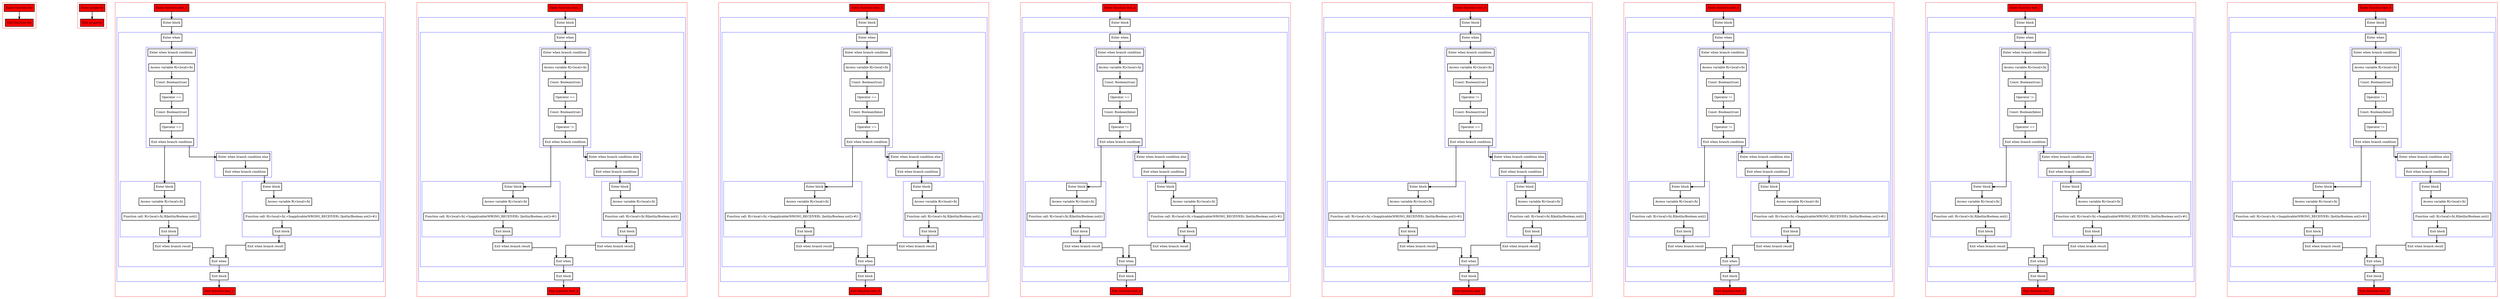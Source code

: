 digraph equalsToBoolean_kt {
  graph [splines=ortho nodesep=3]
  node [shape=box penwidth=2]
  edge [penwidth=2]

  subgraph cluster_0 {
    color=red
    0 [label="Enter function foo" style="filled" fillcolor=red];
    1 [label="Exit function foo" style="filled" fillcolor=red];
  }

  0 -> {1};

  subgraph cluster_1 {
    color=red
    2 [label="Enter property" style="filled" fillcolor=red];
    3 [label="Exit property" style="filled" fillcolor=red];
  }

  2 -> {3};

  subgraph cluster_2 {
    color=red
    4 [label="Enter function test_1" style="filled" fillcolor=red];
    subgraph cluster_3 {
      color=blue
      5 [label="Enter block"];
      subgraph cluster_4 {
        color=blue
        6 [label="Enter when"];
        subgraph cluster_5 {
          color=blue
          7 [label="Enter when branch condition "];
          8 [label="Access variable R|<local>/b|"];
          9 [label="Const: Boolean(true)"];
          10 [label="Operator =="];
          11 [label="Const: Boolean(true)"];
          12 [label="Operator =="];
          13 [label="Exit when branch condition"];
        }
        subgraph cluster_6 {
          color=blue
          14 [label="Enter block"];
          15 [label="Access variable R|<local>/b|"];
          16 [label="Function call: R|<local>/b|.R|kotlin/Boolean.not|()"];
          17 [label="Exit block"];
        }
        18 [label="Exit when branch result"];
        subgraph cluster_7 {
          color=blue
          19 [label="Enter when branch condition else"];
          20 [label="Exit when branch condition"];
        }
        subgraph cluster_8 {
          color=blue
          21 [label="Enter block"];
          22 [label="Access variable R|<local>/b|"];
          23 [label="Function call: R|<local>/b|.<Inapplicable(WRONG_RECEIVER): [kotlin/Boolean.not]>#()"];
          24 [label="Exit block"];
        }
        25 [label="Exit when branch result"];
        26 [label="Exit when"];
      }
      27 [label="Exit block"];
    }
    28 [label="Exit function test_1" style="filled" fillcolor=red];
  }

  4 -> {5};
  5 -> {6};
  6 -> {7};
  7 -> {8};
  8 -> {9};
  9 -> {10};
  10 -> {11};
  11 -> {12};
  12 -> {13};
  13 -> {14 19};
  14 -> {15};
  15 -> {16};
  16 -> {17};
  17 -> {18};
  18 -> {26};
  19 -> {20};
  20 -> {21};
  21 -> {22};
  22 -> {23};
  23 -> {24};
  24 -> {25};
  25 -> {26};
  26 -> {27};
  27 -> {28};

  subgraph cluster_9 {
    color=red
    29 [label="Enter function test_2" style="filled" fillcolor=red];
    subgraph cluster_10 {
      color=blue
      30 [label="Enter block"];
      subgraph cluster_11 {
        color=blue
        31 [label="Enter when"];
        subgraph cluster_12 {
          color=blue
          32 [label="Enter when branch condition "];
          33 [label="Access variable R|<local>/b|"];
          34 [label="Const: Boolean(true)"];
          35 [label="Operator =="];
          36 [label="Const: Boolean(true)"];
          37 [label="Operator !="];
          38 [label="Exit when branch condition"];
        }
        subgraph cluster_13 {
          color=blue
          39 [label="Enter block"];
          40 [label="Access variable R|<local>/b|"];
          41 [label="Function call: R|<local>/b|.<Inapplicable(WRONG_RECEIVER): [kotlin/Boolean.not]>#()"];
          42 [label="Exit block"];
        }
        43 [label="Exit when branch result"];
        subgraph cluster_14 {
          color=blue
          44 [label="Enter when branch condition else"];
          45 [label="Exit when branch condition"];
        }
        subgraph cluster_15 {
          color=blue
          46 [label="Enter block"];
          47 [label="Access variable R|<local>/b|"];
          48 [label="Function call: R|<local>/b|.R|kotlin/Boolean.not|()"];
          49 [label="Exit block"];
        }
        50 [label="Exit when branch result"];
        51 [label="Exit when"];
      }
      52 [label="Exit block"];
    }
    53 [label="Exit function test_2" style="filled" fillcolor=red];
  }

  29 -> {30};
  30 -> {31};
  31 -> {32};
  32 -> {33};
  33 -> {34};
  34 -> {35};
  35 -> {36};
  36 -> {37};
  37 -> {38};
  38 -> {39 44};
  39 -> {40};
  40 -> {41};
  41 -> {42};
  42 -> {43};
  43 -> {51};
  44 -> {45};
  45 -> {46};
  46 -> {47};
  47 -> {48};
  48 -> {49};
  49 -> {50};
  50 -> {51};
  51 -> {52};
  52 -> {53};

  subgraph cluster_16 {
    color=red
    54 [label="Enter function test_3" style="filled" fillcolor=red];
    subgraph cluster_17 {
      color=blue
      55 [label="Enter block"];
      subgraph cluster_18 {
        color=blue
        56 [label="Enter when"];
        subgraph cluster_19 {
          color=blue
          57 [label="Enter when branch condition "];
          58 [label="Access variable R|<local>/b|"];
          59 [label="Const: Boolean(true)"];
          60 [label="Operator =="];
          61 [label="Const: Boolean(false)"];
          62 [label="Operator =="];
          63 [label="Exit when branch condition"];
        }
        subgraph cluster_20 {
          color=blue
          64 [label="Enter block"];
          65 [label="Access variable R|<local>/b|"];
          66 [label="Function call: R|<local>/b|.<Inapplicable(WRONG_RECEIVER): [kotlin/Boolean.not]>#()"];
          67 [label="Exit block"];
        }
        68 [label="Exit when branch result"];
        subgraph cluster_21 {
          color=blue
          69 [label="Enter when branch condition else"];
          70 [label="Exit when branch condition"];
        }
        subgraph cluster_22 {
          color=blue
          71 [label="Enter block"];
          72 [label="Access variable R|<local>/b|"];
          73 [label="Function call: R|<local>/b|.R|kotlin/Boolean.not|()"];
          74 [label="Exit block"];
        }
        75 [label="Exit when branch result"];
        76 [label="Exit when"];
      }
      77 [label="Exit block"];
    }
    78 [label="Exit function test_3" style="filled" fillcolor=red];
  }

  54 -> {55};
  55 -> {56};
  56 -> {57};
  57 -> {58};
  58 -> {59};
  59 -> {60};
  60 -> {61};
  61 -> {62};
  62 -> {63};
  63 -> {64 69};
  64 -> {65};
  65 -> {66};
  66 -> {67};
  67 -> {68};
  68 -> {76};
  69 -> {70};
  70 -> {71};
  71 -> {72};
  72 -> {73};
  73 -> {74};
  74 -> {75};
  75 -> {76};
  76 -> {77};
  77 -> {78};

  subgraph cluster_23 {
    color=red
    79 [label="Enter function test_4" style="filled" fillcolor=red];
    subgraph cluster_24 {
      color=blue
      80 [label="Enter block"];
      subgraph cluster_25 {
        color=blue
        81 [label="Enter when"];
        subgraph cluster_26 {
          color=blue
          82 [label="Enter when branch condition "];
          83 [label="Access variable R|<local>/b|"];
          84 [label="Const: Boolean(true)"];
          85 [label="Operator =="];
          86 [label="Const: Boolean(false)"];
          87 [label="Operator !="];
          88 [label="Exit when branch condition"];
        }
        subgraph cluster_27 {
          color=blue
          89 [label="Enter block"];
          90 [label="Access variable R|<local>/b|"];
          91 [label="Function call: R|<local>/b|.R|kotlin/Boolean.not|()"];
          92 [label="Exit block"];
        }
        93 [label="Exit when branch result"];
        subgraph cluster_28 {
          color=blue
          94 [label="Enter when branch condition else"];
          95 [label="Exit when branch condition"];
        }
        subgraph cluster_29 {
          color=blue
          96 [label="Enter block"];
          97 [label="Access variable R|<local>/b|"];
          98 [label="Function call: R|<local>/b|.<Inapplicable(WRONG_RECEIVER): [kotlin/Boolean.not]>#()"];
          99 [label="Exit block"];
        }
        100 [label="Exit when branch result"];
        101 [label="Exit when"];
      }
      102 [label="Exit block"];
    }
    103 [label="Exit function test_4" style="filled" fillcolor=red];
  }

  79 -> {80};
  80 -> {81};
  81 -> {82};
  82 -> {83};
  83 -> {84};
  84 -> {85};
  85 -> {86};
  86 -> {87};
  87 -> {88};
  88 -> {89 94};
  89 -> {90};
  90 -> {91};
  91 -> {92};
  92 -> {93};
  93 -> {101};
  94 -> {95};
  95 -> {96};
  96 -> {97};
  97 -> {98};
  98 -> {99};
  99 -> {100};
  100 -> {101};
  101 -> {102};
  102 -> {103};

  subgraph cluster_30 {
    color=red
    104 [label="Enter function test_5" style="filled" fillcolor=red];
    subgraph cluster_31 {
      color=blue
      105 [label="Enter block"];
      subgraph cluster_32 {
        color=blue
        106 [label="Enter when"];
        subgraph cluster_33 {
          color=blue
          107 [label="Enter when branch condition "];
          108 [label="Access variable R|<local>/b|"];
          109 [label="Const: Boolean(true)"];
          110 [label="Operator !="];
          111 [label="Const: Boolean(true)"];
          112 [label="Operator =="];
          113 [label="Exit when branch condition"];
        }
        subgraph cluster_34 {
          color=blue
          114 [label="Enter block"];
          115 [label="Access variable R|<local>/b|"];
          116 [label="Function call: R|<local>/b|.<Inapplicable(WRONG_RECEIVER): [kotlin/Boolean.not]>#()"];
          117 [label="Exit block"];
        }
        118 [label="Exit when branch result"];
        subgraph cluster_35 {
          color=blue
          119 [label="Enter when branch condition else"];
          120 [label="Exit when branch condition"];
        }
        subgraph cluster_36 {
          color=blue
          121 [label="Enter block"];
          122 [label="Access variable R|<local>/b|"];
          123 [label="Function call: R|<local>/b|.R|kotlin/Boolean.not|()"];
          124 [label="Exit block"];
        }
        125 [label="Exit when branch result"];
        126 [label="Exit when"];
      }
      127 [label="Exit block"];
    }
    128 [label="Exit function test_5" style="filled" fillcolor=red];
  }

  104 -> {105};
  105 -> {106};
  106 -> {107};
  107 -> {108};
  108 -> {109};
  109 -> {110};
  110 -> {111};
  111 -> {112};
  112 -> {113};
  113 -> {114 119};
  114 -> {115};
  115 -> {116};
  116 -> {117};
  117 -> {118};
  118 -> {126};
  119 -> {120};
  120 -> {121};
  121 -> {122};
  122 -> {123};
  123 -> {124};
  124 -> {125};
  125 -> {126};
  126 -> {127};
  127 -> {128};

  subgraph cluster_37 {
    color=red
    129 [label="Enter function test_6" style="filled" fillcolor=red];
    subgraph cluster_38 {
      color=blue
      130 [label="Enter block"];
      subgraph cluster_39 {
        color=blue
        131 [label="Enter when"];
        subgraph cluster_40 {
          color=blue
          132 [label="Enter when branch condition "];
          133 [label="Access variable R|<local>/b|"];
          134 [label="Const: Boolean(true)"];
          135 [label="Operator !="];
          136 [label="Const: Boolean(true)"];
          137 [label="Operator !="];
          138 [label="Exit when branch condition"];
        }
        subgraph cluster_41 {
          color=blue
          139 [label="Enter block"];
          140 [label="Access variable R|<local>/b|"];
          141 [label="Function call: R|<local>/b|.R|kotlin/Boolean.not|()"];
          142 [label="Exit block"];
        }
        143 [label="Exit when branch result"];
        subgraph cluster_42 {
          color=blue
          144 [label="Enter when branch condition else"];
          145 [label="Exit when branch condition"];
        }
        subgraph cluster_43 {
          color=blue
          146 [label="Enter block"];
          147 [label="Access variable R|<local>/b|"];
          148 [label="Function call: R|<local>/b|.<Inapplicable(WRONG_RECEIVER): [kotlin/Boolean.not]>#()"];
          149 [label="Exit block"];
        }
        150 [label="Exit when branch result"];
        151 [label="Exit when"];
      }
      152 [label="Exit block"];
    }
    153 [label="Exit function test_6" style="filled" fillcolor=red];
  }

  129 -> {130};
  130 -> {131};
  131 -> {132};
  132 -> {133};
  133 -> {134};
  134 -> {135};
  135 -> {136};
  136 -> {137};
  137 -> {138};
  138 -> {139 144};
  139 -> {140};
  140 -> {141};
  141 -> {142};
  142 -> {143};
  143 -> {151};
  144 -> {145};
  145 -> {146};
  146 -> {147};
  147 -> {148};
  148 -> {149};
  149 -> {150};
  150 -> {151};
  151 -> {152};
  152 -> {153};

  subgraph cluster_44 {
    color=red
    154 [label="Enter function test_7" style="filled" fillcolor=red];
    subgraph cluster_45 {
      color=blue
      155 [label="Enter block"];
      subgraph cluster_46 {
        color=blue
        156 [label="Enter when"];
        subgraph cluster_47 {
          color=blue
          157 [label="Enter when branch condition "];
          158 [label="Access variable R|<local>/b|"];
          159 [label="Const: Boolean(true)"];
          160 [label="Operator !="];
          161 [label="Const: Boolean(false)"];
          162 [label="Operator =="];
          163 [label="Exit when branch condition"];
        }
        subgraph cluster_48 {
          color=blue
          164 [label="Enter block"];
          165 [label="Access variable R|<local>/b|"];
          166 [label="Function call: R|<local>/b|.R|kotlin/Boolean.not|()"];
          167 [label="Exit block"];
        }
        168 [label="Exit when branch result"];
        subgraph cluster_49 {
          color=blue
          169 [label="Enter when branch condition else"];
          170 [label="Exit when branch condition"];
        }
        subgraph cluster_50 {
          color=blue
          171 [label="Enter block"];
          172 [label="Access variable R|<local>/b|"];
          173 [label="Function call: R|<local>/b|.<Inapplicable(WRONG_RECEIVER): [kotlin/Boolean.not]>#()"];
          174 [label="Exit block"];
        }
        175 [label="Exit when branch result"];
        176 [label="Exit when"];
      }
      177 [label="Exit block"];
    }
    178 [label="Exit function test_7" style="filled" fillcolor=red];
  }

  154 -> {155};
  155 -> {156};
  156 -> {157};
  157 -> {158};
  158 -> {159};
  159 -> {160};
  160 -> {161};
  161 -> {162};
  162 -> {163};
  163 -> {164 169};
  164 -> {165};
  165 -> {166};
  166 -> {167};
  167 -> {168};
  168 -> {176};
  169 -> {170};
  170 -> {171};
  171 -> {172};
  172 -> {173};
  173 -> {174};
  174 -> {175};
  175 -> {176};
  176 -> {177};
  177 -> {178};

  subgraph cluster_51 {
    color=red
    179 [label="Enter function test_8" style="filled" fillcolor=red];
    subgraph cluster_52 {
      color=blue
      180 [label="Enter block"];
      subgraph cluster_53 {
        color=blue
        181 [label="Enter when"];
        subgraph cluster_54 {
          color=blue
          182 [label="Enter when branch condition "];
          183 [label="Access variable R|<local>/b|"];
          184 [label="Const: Boolean(true)"];
          185 [label="Operator !="];
          186 [label="Const: Boolean(false)"];
          187 [label="Operator !="];
          188 [label="Exit when branch condition"];
        }
        subgraph cluster_55 {
          color=blue
          189 [label="Enter block"];
          190 [label="Access variable R|<local>/b|"];
          191 [label="Function call: R|<local>/b|.<Inapplicable(WRONG_RECEIVER): [kotlin/Boolean.not]>#()"];
          192 [label="Exit block"];
        }
        193 [label="Exit when branch result"];
        subgraph cluster_56 {
          color=blue
          194 [label="Enter when branch condition else"];
          195 [label="Exit when branch condition"];
        }
        subgraph cluster_57 {
          color=blue
          196 [label="Enter block"];
          197 [label="Access variable R|<local>/b|"];
          198 [label="Function call: R|<local>/b|.R|kotlin/Boolean.not|()"];
          199 [label="Exit block"];
        }
        200 [label="Exit when branch result"];
        201 [label="Exit when"];
      }
      202 [label="Exit block"];
    }
    203 [label="Exit function test_8" style="filled" fillcolor=red];
  }

  179 -> {180};
  180 -> {181};
  181 -> {182};
  182 -> {183};
  183 -> {184};
  184 -> {185};
  185 -> {186};
  186 -> {187};
  187 -> {188};
  188 -> {189 194};
  189 -> {190};
  190 -> {191};
  191 -> {192};
  192 -> {193};
  193 -> {201};
  194 -> {195};
  195 -> {196};
  196 -> {197};
  197 -> {198};
  198 -> {199};
  199 -> {200};
  200 -> {201};
  201 -> {202};
  202 -> {203};

}
